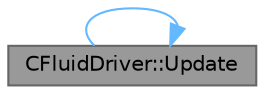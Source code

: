 digraph "CFluidDriver::Update"
{
 // LATEX_PDF_SIZE
  bgcolor="transparent";
  edge [fontname=Helvetica,fontsize=10,labelfontname=Helvetica,labelfontsize=10];
  node [fontname=Helvetica,fontsize=10,shape=box,height=0.2,width=0.4];
  rankdir="LR";
  Node1 [id="Node000001",label="CFluidDriver::Update",height=0.2,width=0.4,color="gray40", fillcolor="grey60", style="filled", fontcolor="black",tooltip="Update the dual-time solution within multiple zones."];
  Node1 -> Node1 [id="edge1_Node000001_Node000001",color="steelblue1",style="solid",tooltip=" "];
}

